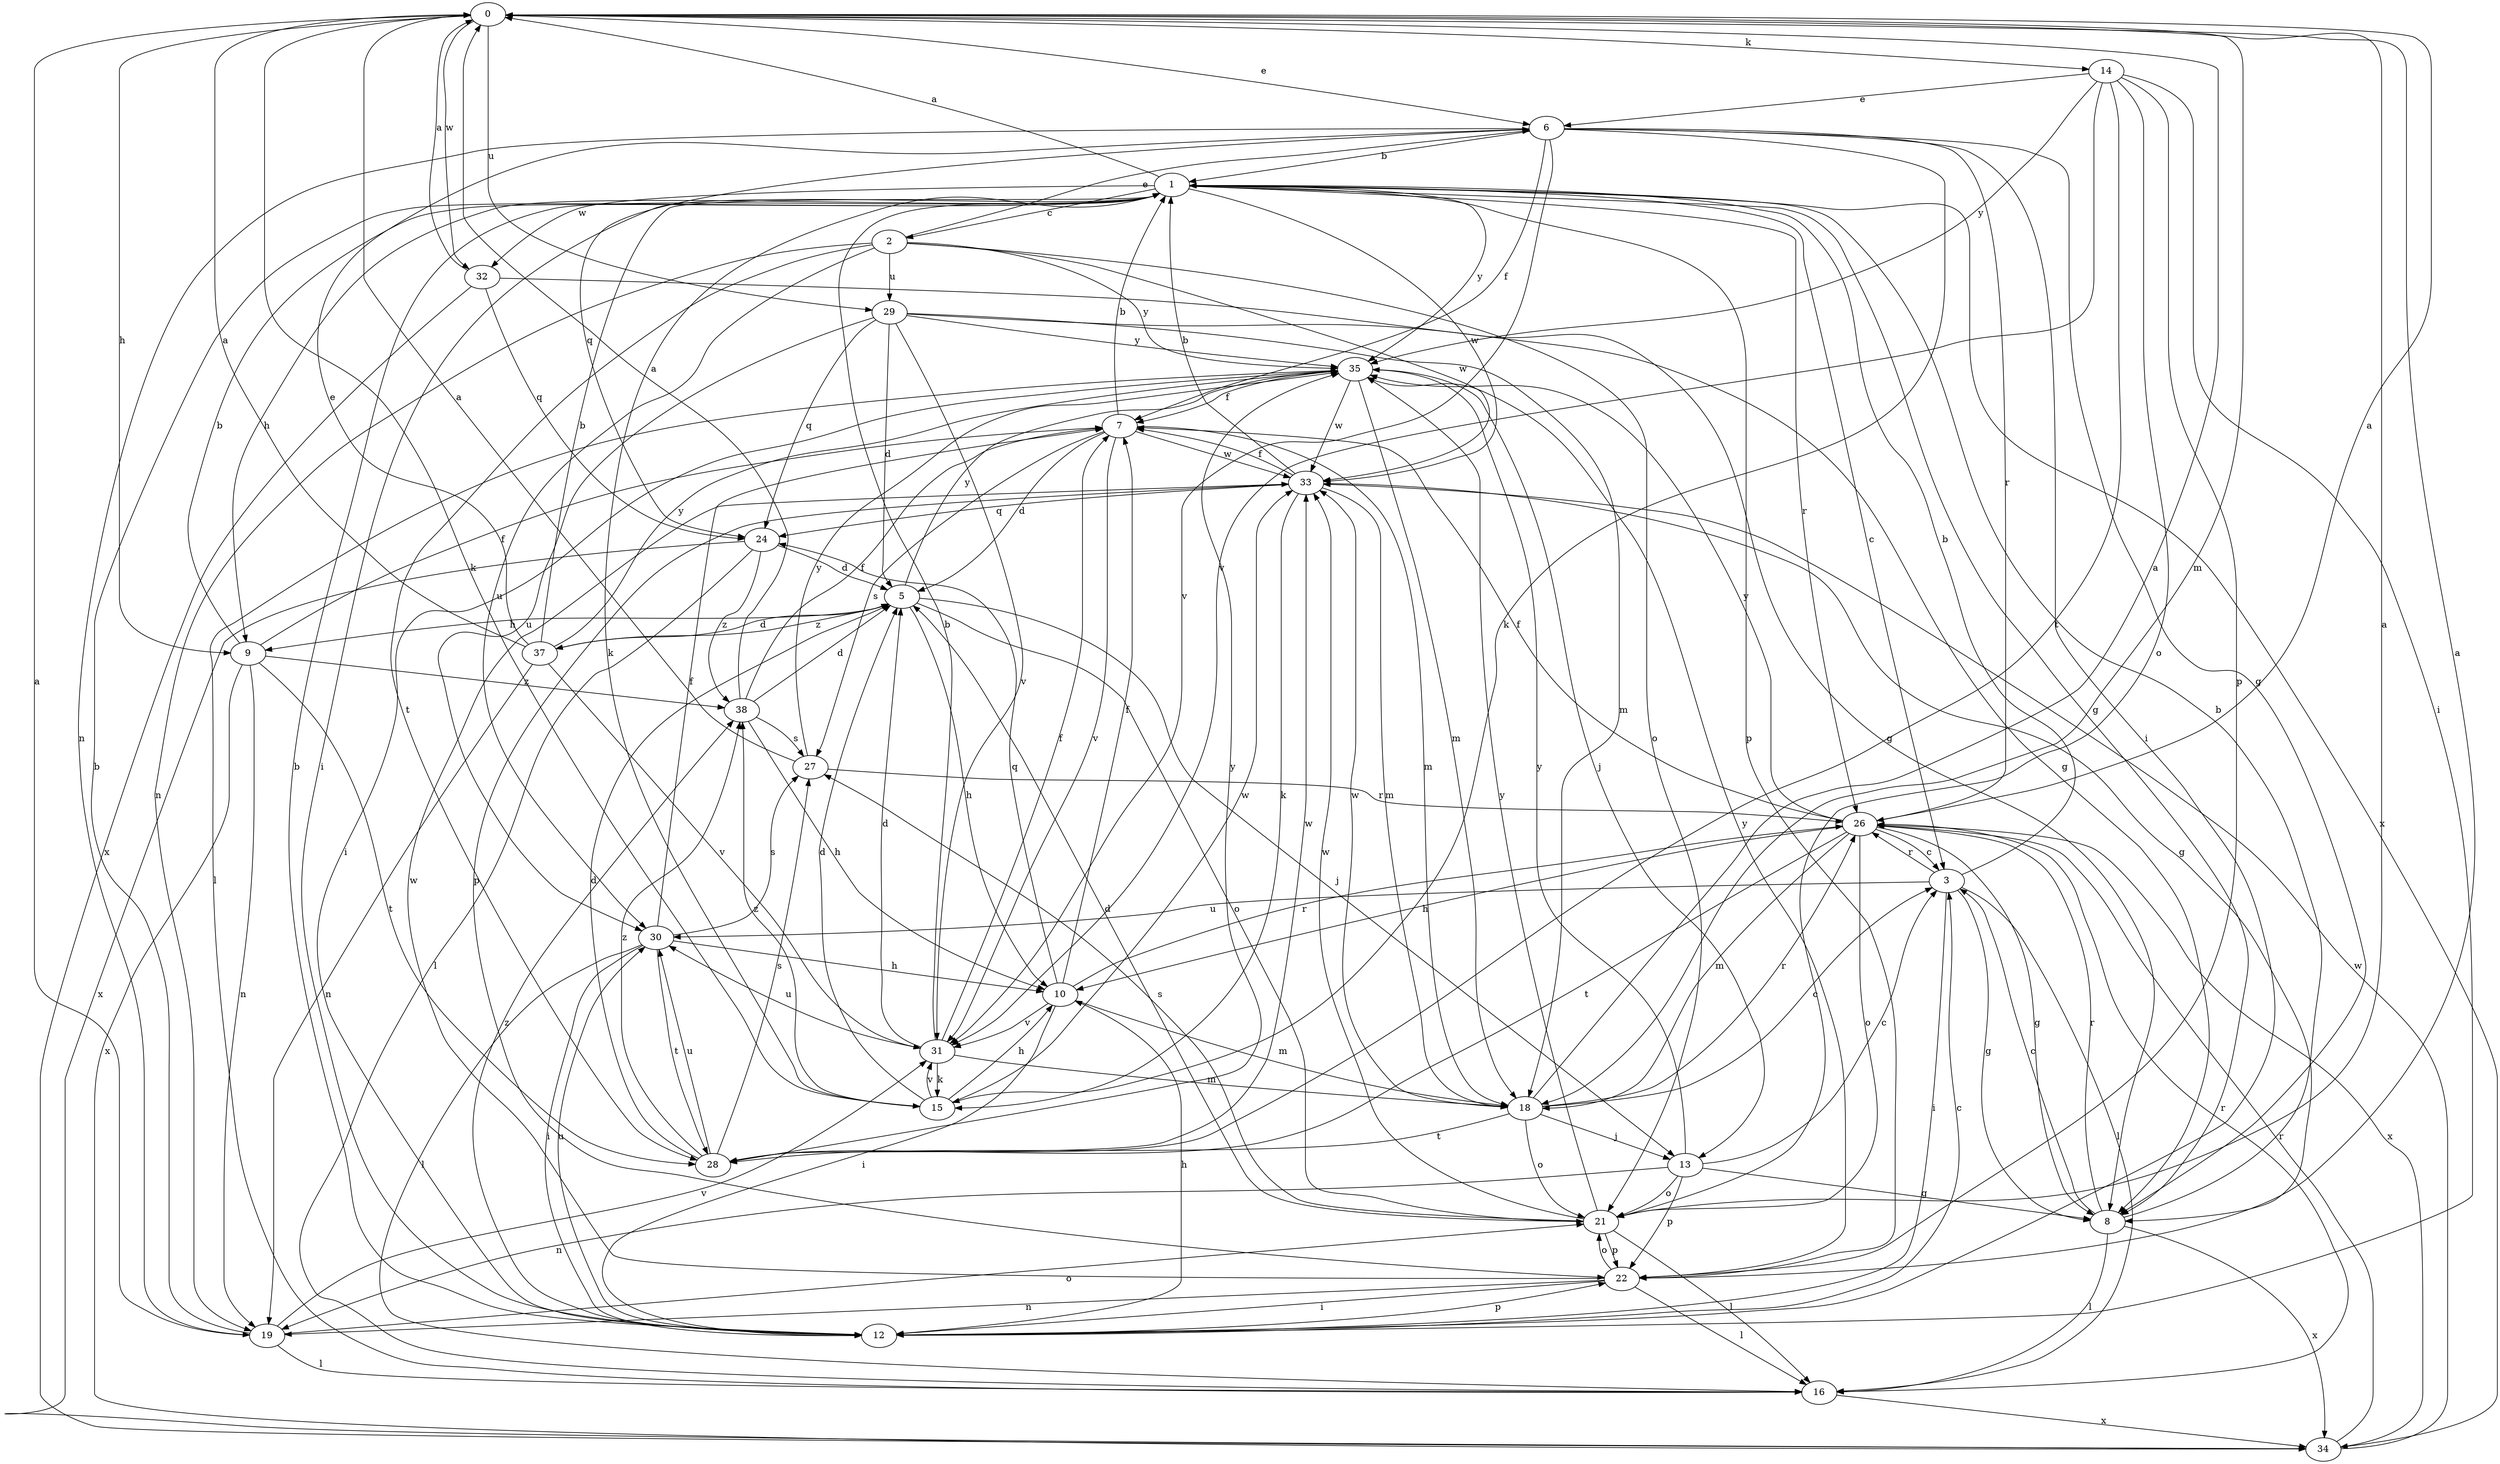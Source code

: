 strict digraph  {
0;
1;
2;
3;
5;
6;
7;
8;
9;
10;
12;
13;
14;
15;
16;
18;
19;
21;
22;
24;
26;
27;
28;
29;
30;
31;
32;
33;
34;
35;
37;
38;
0 -> 6  [label=e];
0 -> 9  [label=h];
0 -> 14  [label=k];
0 -> 15  [label=k];
0 -> 18  [label=m];
0 -> 29  [label=u];
0 -> 32  [label=w];
1 -> 0  [label=a];
1 -> 2  [label=c];
1 -> 3  [label=c];
1 -> 8  [label=g];
1 -> 9  [label=h];
1 -> 12  [label=i];
1 -> 15  [label=k];
1 -> 22  [label=p];
1 -> 26  [label=r];
1 -> 32  [label=w];
1 -> 33  [label=w];
1 -> 34  [label=x];
1 -> 35  [label=y];
2 -> 6  [label=e];
2 -> 19  [label=n];
2 -> 21  [label=o];
2 -> 28  [label=t];
2 -> 29  [label=u];
2 -> 30  [label=u];
2 -> 33  [label=w];
2 -> 35  [label=y];
3 -> 1  [label=b];
3 -> 8  [label=g];
3 -> 12  [label=i];
3 -> 16  [label=l];
3 -> 26  [label=r];
3 -> 30  [label=u];
5 -> 9  [label=h];
5 -> 10  [label=h];
5 -> 13  [label=j];
5 -> 21  [label=o];
5 -> 35  [label=y];
5 -> 37  [label=z];
6 -> 1  [label=b];
6 -> 7  [label=f];
6 -> 8  [label=g];
6 -> 12  [label=i];
6 -> 15  [label=k];
6 -> 19  [label=n];
6 -> 24  [label=q];
6 -> 26  [label=r];
6 -> 31  [label=v];
7 -> 1  [label=b];
7 -> 5  [label=d];
7 -> 18  [label=m];
7 -> 27  [label=s];
7 -> 31  [label=v];
7 -> 33  [label=w];
8 -> 1  [label=b];
8 -> 3  [label=c];
8 -> 16  [label=l];
8 -> 26  [label=r];
8 -> 34  [label=x];
9 -> 1  [label=b];
9 -> 7  [label=f];
9 -> 19  [label=n];
9 -> 28  [label=t];
9 -> 34  [label=x];
9 -> 38  [label=z];
10 -> 7  [label=f];
10 -> 12  [label=i];
10 -> 18  [label=m];
10 -> 24  [label=q];
10 -> 26  [label=r];
10 -> 31  [label=v];
12 -> 1  [label=b];
12 -> 3  [label=c];
12 -> 10  [label=h];
12 -> 22  [label=p];
12 -> 30  [label=u];
12 -> 38  [label=z];
13 -> 3  [label=c];
13 -> 8  [label=g];
13 -> 19  [label=n];
13 -> 21  [label=o];
13 -> 22  [label=p];
13 -> 35  [label=y];
14 -> 6  [label=e];
14 -> 12  [label=i];
14 -> 21  [label=o];
14 -> 22  [label=p];
14 -> 28  [label=t];
14 -> 31  [label=v];
14 -> 35  [label=y];
15 -> 5  [label=d];
15 -> 10  [label=h];
15 -> 31  [label=v];
15 -> 33  [label=w];
15 -> 38  [label=z];
16 -> 26  [label=r];
16 -> 34  [label=x];
18 -> 0  [label=a];
18 -> 3  [label=c];
18 -> 13  [label=j];
18 -> 21  [label=o];
18 -> 26  [label=r];
18 -> 28  [label=t];
18 -> 33  [label=w];
19 -> 0  [label=a];
19 -> 1  [label=b];
19 -> 16  [label=l];
19 -> 21  [label=o];
19 -> 31  [label=v];
21 -> 0  [label=a];
21 -> 5  [label=d];
21 -> 16  [label=l];
21 -> 22  [label=p];
21 -> 27  [label=s];
21 -> 33  [label=w];
21 -> 35  [label=y];
22 -> 0  [label=a];
22 -> 12  [label=i];
22 -> 16  [label=l];
22 -> 19  [label=n];
22 -> 21  [label=o];
22 -> 33  [label=w];
22 -> 35  [label=y];
24 -> 5  [label=d];
24 -> 16  [label=l];
24 -> 34  [label=x];
24 -> 38  [label=z];
26 -> 0  [label=a];
26 -> 3  [label=c];
26 -> 7  [label=f];
26 -> 8  [label=g];
26 -> 10  [label=h];
26 -> 18  [label=m];
26 -> 21  [label=o];
26 -> 28  [label=t];
26 -> 34  [label=x];
26 -> 35  [label=y];
27 -> 0  [label=a];
27 -> 26  [label=r];
27 -> 35  [label=y];
28 -> 5  [label=d];
28 -> 27  [label=s];
28 -> 30  [label=u];
28 -> 33  [label=w];
28 -> 35  [label=y];
28 -> 38  [label=z];
29 -> 5  [label=d];
29 -> 8  [label=g];
29 -> 18  [label=m];
29 -> 24  [label=q];
29 -> 30  [label=u];
29 -> 31  [label=v];
29 -> 35  [label=y];
30 -> 7  [label=f];
30 -> 10  [label=h];
30 -> 12  [label=i];
30 -> 16  [label=l];
30 -> 27  [label=s];
30 -> 28  [label=t];
31 -> 1  [label=b];
31 -> 5  [label=d];
31 -> 7  [label=f];
31 -> 15  [label=k];
31 -> 18  [label=m];
31 -> 30  [label=u];
32 -> 0  [label=a];
32 -> 8  [label=g];
32 -> 24  [label=q];
32 -> 34  [label=x];
33 -> 1  [label=b];
33 -> 7  [label=f];
33 -> 8  [label=g];
33 -> 15  [label=k];
33 -> 18  [label=m];
33 -> 22  [label=p];
33 -> 24  [label=q];
34 -> 26  [label=r];
34 -> 33  [label=w];
35 -> 7  [label=f];
35 -> 12  [label=i];
35 -> 13  [label=j];
35 -> 16  [label=l];
35 -> 18  [label=m];
35 -> 33  [label=w];
37 -> 0  [label=a];
37 -> 1  [label=b];
37 -> 5  [label=d];
37 -> 6  [label=e];
37 -> 19  [label=n];
37 -> 31  [label=v];
37 -> 35  [label=y];
38 -> 0  [label=a];
38 -> 5  [label=d];
38 -> 7  [label=f];
38 -> 10  [label=h];
38 -> 27  [label=s];
}
